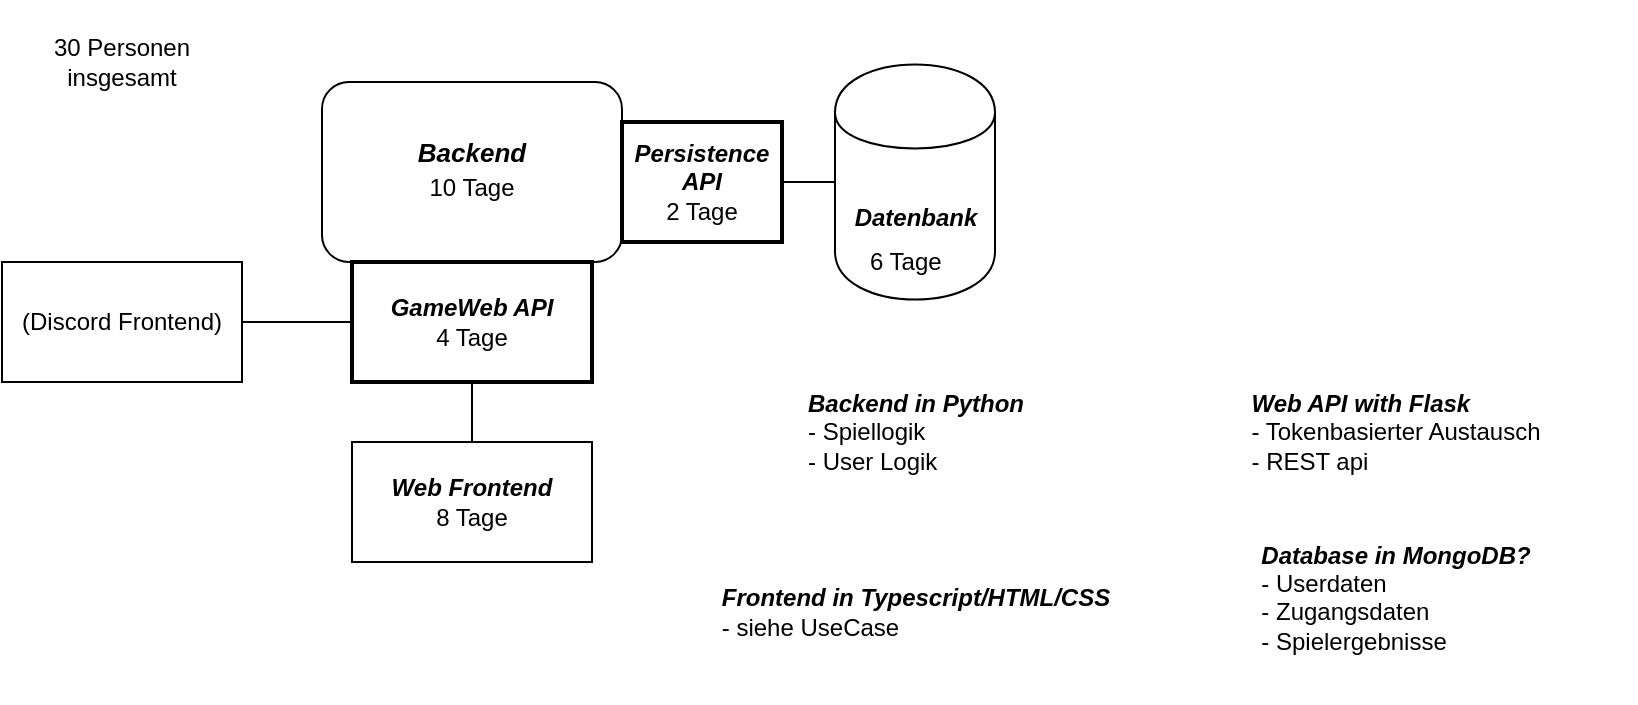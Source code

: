 <mxfile version="13.7.9" type="embed" pages="3"><diagram id="Mz-tpbVuLE1fPB4WvgSF" name="Projekt Aufbau"><mxGraphModel dx="805" dy="497" grid="1" gridSize="10" guides="1" tooltips="1" connect="1" arrows="1" fold="1" page="1" pageScale="1" pageWidth="827" pageHeight="1169" math="0" shadow="0"><root><mxCell id="0"/><mxCell id="1" parent="0"/><mxCell id="eveTwST119jRxMjcaIn--9" style="edgeStyle=orthogonalEdgeStyle;rounded=0;orthogonalLoop=1;jettySize=auto;html=1;exitX=1;exitY=0.5;exitDx=0;exitDy=0;entryX=0;entryY=0.5;entryDx=0;entryDy=0;endArrow=none;endFill=0;" parent="1" source="eveTwST119jRxMjcaIn--1" target="eveTwST119jRxMjcaIn--8" edge="1"><mxGeometry relative="1" as="geometry"/></mxCell><mxCell id="eveTwST119jRxMjcaIn--11" style="edgeStyle=orthogonalEdgeStyle;rounded=0;orthogonalLoop=1;jettySize=auto;html=1;exitX=0.5;exitY=1;exitDx=0;exitDy=0;entryX=0.5;entryY=0;entryDx=0;entryDy=0;endArrow=none;endFill=0;" parent="1" source="eveTwST119jRxMjcaIn--1" target="eveTwST119jRxMjcaIn--6" edge="1"><mxGeometry relative="1" as="geometry"/></mxCell><mxCell id="eveTwST119jRxMjcaIn--1" value="&lt;br&gt;10 Tage" style="rounded=1;whiteSpace=wrap;html=1;" parent="1" vertex="1"><mxGeometry x="290" y="400" width="150" height="90" as="geometry"/></mxCell><mxCell id="eveTwST119jRxMjcaIn--3" value="&lt;font style=&quot;font-size: 13px&quot;&gt;&lt;i&gt;&lt;b&gt;Backend&lt;/b&gt;&lt;/i&gt;&lt;/font&gt;" style="text;html=1;strokeColor=none;fillColor=none;align=center;verticalAlign=middle;whiteSpace=wrap;rounded=0;" parent="1" vertex="1"><mxGeometry x="320" y="425" width="90" height="20" as="geometry"/></mxCell><mxCell id="eveTwST119jRxMjcaIn--4" value="&lt;i&gt;&lt;b&gt;Datenbank&lt;/b&gt;&lt;/i&gt;&lt;br&gt;" style="shape=cylinder;whiteSpace=wrap;html=1;boundedLbl=1;backgroundOutline=1;" parent="1" vertex="1"><mxGeometry x="546.5" y="391.25" width="80" height="117.5" as="geometry"/></mxCell><mxCell id="eveTwST119jRxMjcaIn--15" style="edgeStyle=orthogonalEdgeStyle;rounded=0;orthogonalLoop=1;jettySize=auto;html=1;exitX=0;exitY=0.5;exitDx=0;exitDy=0;entryX=1;entryY=0.5;entryDx=0;entryDy=0;endArrow=none;endFill=0;" parent="1" source="eveTwST119jRxMjcaIn--6" target="eveTwST119jRxMjcaIn--12" edge="1"><mxGeometry relative="1" as="geometry"><mxPoint x="189.647" y="554.588" as="targetPoint"/></mxGeometry></mxCell><mxCell id="eveTwST119jRxMjcaIn--17" style="edgeStyle=orthogonalEdgeStyle;rounded=0;orthogonalLoop=1;jettySize=auto;html=1;exitX=0.5;exitY=1;exitDx=0;exitDy=0;entryX=0.5;entryY=0;entryDx=0;entryDy=0;endArrow=none;endFill=0;" parent="1" source="eveTwST119jRxMjcaIn--6" target="eveTwST119jRxMjcaIn--13" edge="1"><mxGeometry relative="1" as="geometry"/></mxCell><mxCell id="eveTwST119jRxMjcaIn--6" value="&lt;b&gt;&lt;i&gt;GameWeb API&lt;/i&gt;&lt;/b&gt;&lt;br&gt;4 Tage" style="rounded=0;whiteSpace=wrap;html=1;strokeWidth=2;" parent="1" vertex="1"><mxGeometry x="305" y="490" width="120" height="60" as="geometry"/></mxCell><mxCell id="eveTwST119jRxMjcaIn--10" style="edgeStyle=orthogonalEdgeStyle;rounded=0;orthogonalLoop=1;jettySize=auto;html=1;exitX=1;exitY=0.5;exitDx=0;exitDy=0;entryX=0;entryY=0.5;entryDx=0;entryDy=0;endArrow=none;endFill=0;" parent="1" source="eveTwST119jRxMjcaIn--8" target="eveTwST119jRxMjcaIn--4" edge="1"><mxGeometry relative="1" as="geometry"/></mxCell><mxCell id="eveTwST119jRxMjcaIn--8" value="&lt;b&gt;&lt;i&gt;Persistence API&lt;/i&gt;&lt;/b&gt;&lt;br&gt;2 Tage" style="rounded=0;whiteSpace=wrap;html=1;strokeWidth=2;" parent="1" vertex="1"><mxGeometry x="440" y="420" width="80" height="60" as="geometry"/></mxCell><mxCell id="eveTwST119jRxMjcaIn--12" value="(Discord Frontend)" style="rounded=0;whiteSpace=wrap;html=1;" parent="1" vertex="1"><mxGeometry x="130" y="490" width="120" height="60" as="geometry"/></mxCell><mxCell id="eveTwST119jRxMjcaIn--13" value="&lt;b&gt;&lt;i&gt;Web Frontend&lt;br&gt;&lt;/i&gt;&lt;/b&gt;8 Tage" style="rounded=0;whiteSpace=wrap;html=1;" parent="1" vertex="1"><mxGeometry x="305" y="580" width="120" height="60" as="geometry"/></mxCell><mxCell id="eveTwST119jRxMjcaIn--18" value="30 Personen insgesamt" style="rounded=0;whiteSpace=wrap;html=1;strokeWidth=2;strokeColor=#FFFFFF;" parent="1" vertex="1"><mxGeometry x="130" y="360" width="120" height="60" as="geometry"/></mxCell><mxCell id="eveTwST119jRxMjcaIn--19" value="6 Tage&lt;br&gt;" style="text;html=1;resizable=0;points=[];autosize=1;align=left;verticalAlign=top;spacingTop=-4;" parent="1" vertex="1"><mxGeometry x="561.5" y="480" width="50" height="20" as="geometry"/></mxCell><mxCell id="hj5eIEU2LAgetrZz2vU--1" value="&lt;div style=&quot;text-align: left&quot;&gt;&lt;span&gt;&lt;b&gt;&lt;i&gt;Backend in Python&lt;/i&gt;&lt;/b&gt;&lt;/span&gt;&lt;/div&gt;&lt;div style=&quot;text-align: left&quot;&gt;&lt;span&gt;- Spiellogik&lt;/span&gt;&lt;/div&gt;&lt;div style=&quot;text-align: left&quot;&gt;&lt;span&gt;- &lt;/span&gt;&lt;span&gt;User Logik&lt;/span&gt;&lt;/div&gt;" style="rounded=0;whiteSpace=wrap;html=1;strokeColor=#FFFFFF;" vertex="1" parent="1"><mxGeometry x="466.5" y="530" width="240" height="90" as="geometry"/></mxCell><mxCell id="hj5eIEU2LAgetrZz2vU--3" value="&lt;div style=&quot;text-align: left&quot;&gt;&lt;span&gt;&lt;b&gt;&lt;i&gt;Frontend in Typescript/HTML/CSS&lt;/i&gt;&lt;/b&gt;&lt;/span&gt;&lt;/div&gt;&lt;div style=&quot;text-align: left&quot;&gt;- siehe UseCase&lt;/div&gt;" style="rounded=0;whiteSpace=wrap;html=1;strokeColor=#FFFFFF;" vertex="1" parent="1"><mxGeometry x="466.5" y="620" width="240" height="90" as="geometry"/></mxCell><mxCell id="hj5eIEU2LAgetrZz2vU--4" value="&lt;div style=&quot;text-align: left&quot;&gt;&lt;span&gt;&lt;b&gt;&lt;i&gt;Database in MongoDB?&lt;/i&gt;&lt;/b&gt;&lt;/span&gt;&lt;/div&gt;&lt;div style=&quot;text-align: left&quot;&gt;&lt;span&gt;- Userdaten&lt;/span&gt;&lt;/div&gt;&lt;div style=&quot;text-align: left&quot;&gt;&lt;span&gt;- Zugangsdaten&lt;/span&gt;&lt;/div&gt;&lt;div style=&quot;text-align: left&quot;&gt;&lt;span&gt;- Spielergebnisse&lt;/span&gt;&lt;/div&gt;&lt;div style=&quot;text-align: left&quot;&gt;&lt;span&gt;&lt;br&gt;&lt;/span&gt;&lt;/div&gt;" style="rounded=0;whiteSpace=wrap;html=1;strokeColor=#FFFFFF;" vertex="1" parent="1"><mxGeometry x="706.5" y="620" width="240" height="90" as="geometry"/></mxCell><mxCell id="hj5eIEU2LAgetrZz2vU--5" value="&lt;div style=&quot;text-align: left&quot;&gt;&lt;span&gt;&lt;b&gt;&lt;i&gt;Web API with Flask&lt;/i&gt;&lt;/b&gt;&lt;/span&gt;&lt;/div&gt;&lt;div style=&quot;text-align: left&quot;&gt;- Tokenbasierter Austausch&lt;/div&gt;&lt;div style=&quot;text-align: left&quot;&gt;- REST api&lt;/div&gt;" style="rounded=0;whiteSpace=wrap;html=1;strokeColor=#FFFFFF;" vertex="1" parent="1"><mxGeometry x="706.5" y="530" width="240" height="90" as="geometry"/></mxCell></root></mxGraphModel></diagram><diagram id="DsGU7y9vnRXp9Hcj6hWG" name="Use Case"><mxGraphModel dx="805" dy="499" grid="1" gridSize="10" guides="1" tooltips="1" connect="1" arrows="1" fold="1" page="1" pageScale="1" pageWidth="827" pageHeight="1169" math="0" shadow="0"><root><mxCell id="2wAqh8zBqm8X24xqyu5U-0"/><mxCell id="2wAqh8zBqm8X24xqyu5U-1" parent="2wAqh8zBqm8X24xqyu5U-0"/><mxCell id="c4m_T-h51378Y_wtgnFa-25" value="User" style="shape=umlActor;verticalLabelPosition=bottom;verticalAlign=top;html=1;outlineConnect=0;" parent="2wAqh8zBqm8X24xqyu5U-1" vertex="1"><mxGeometry x="90" y="90" width="30" height="60" as="geometry"/></mxCell><mxCell id="c4m_T-h51378Y_wtgnFa-26" value="" style="endArrow=none;html=1;rounded=0;" parent="2wAqh8zBqm8X24xqyu5U-1" edge="1"><mxGeometry width="50" height="50" relative="1" as="geometry"><mxPoint x="160" y="730" as="sourcePoint"/><mxPoint x="160" y="90" as="targetPoint"/></mxGeometry></mxCell><mxCell id="c4m_T-h51378Y_wtgnFa-27" value="" style="endArrow=none;html=1;rounded=0;" parent="2wAqh8zBqm8X24xqyu5U-1" edge="1"><mxGeometry width="50" height="50" relative="1" as="geometry"><mxPoint x="690" y="730" as="sourcePoint"/><mxPoint x="690" y="90" as="targetPoint"/></mxGeometry></mxCell><mxCell id="c4m_T-h51378Y_wtgnFa-28" value="" style="edgeStyle=orthogonalEdgeStyle;rounded=0;orthogonalLoop=1;jettySize=auto;html=1;" parent="2wAqh8zBqm8X24xqyu5U-1" source="c4m_T-h51378Y_wtgnFa-29" target="c4m_T-h51378Y_wtgnFa-32" edge="1"><mxGeometry relative="1" as="geometry"/></mxCell><mxCell id="c4m_T-h51378Y_wtgnFa-29" value="Account erstellen" style="ellipse;whiteSpace=wrap;html=1;" parent="2wAqh8zBqm8X24xqyu5U-1" vertex="1"><mxGeometry x="190" y="110" width="120" height="80" as="geometry"/></mxCell><mxCell id="c4m_T-h51378Y_wtgnFa-30" value="" style="edgeStyle=orthogonalEdgeStyle;rounded=0;orthogonalLoop=1;jettySize=auto;html=1;entryX=0;entryY=0.5;entryDx=0;entryDy=0;exitX=0.5;exitY=0;exitDx=0;exitDy=0;" parent="2wAqh8zBqm8X24xqyu5U-1" source="c4m_T-h51378Y_wtgnFa-31" target="c4m_T-h51378Y_wtgnFa-32" edge="1"><mxGeometry relative="1" as="geometry"><mxPoint x="410" y="240" as="targetPoint"/></mxGeometry></mxCell><mxCell id="c4m_T-h51378Y_wtgnFa-31" value="Login eintippen" style="ellipse;whiteSpace=wrap;html=1;" parent="2wAqh8zBqm8X24xqyu5U-1" vertex="1"><mxGeometry x="260" y="190" width="120" height="80" as="geometry"/></mxCell><mxCell id="W7PotCLS3TrSIl0tCxkn-1" style="edgeStyle=none;rounded=0;orthogonalLoop=1;jettySize=auto;html=1;dashed=1;" edge="1" parent="2wAqh8zBqm8X24xqyu5U-1" source="c4m_T-h51378Y_wtgnFa-32" target="W7PotCLS3TrSIl0tCxkn-0"><mxGeometry relative="1" as="geometry"/></mxCell><mxCell id="c4m_T-h51378Y_wtgnFa-32" value="Anmeldung" style="ellipse;whiteSpace=wrap;html=1;" parent="2wAqh8zBqm8X24xqyu5U-1" vertex="1"><mxGeometry x="400" y="110" width="120" height="80" as="geometry"/></mxCell><mxCell id="c4m_T-h51378Y_wtgnFa-33" value="Spiel starten" style="ellipse;whiteSpace=wrap;html=1;" parent="2wAqh8zBqm8X24xqyu5U-1" vertex="1"><mxGeometry x="540" y="190" width="120" height="80" as="geometry"/></mxCell><mxCell id="c4m_T-h51378Y_wtgnFa-34" value="" style="endArrow=classic;html=1;rounded=0;exitX=1;exitY=0.5;exitDx=0;exitDy=0;entryX=0.5;entryY=0;entryDx=0;entryDy=0;" parent="2wAqh8zBqm8X24xqyu5U-1" source="c4m_T-h51378Y_wtgnFa-32" target="c4m_T-h51378Y_wtgnFa-33" edge="1"><mxGeometry width="50" height="50" relative="1" as="geometry"><mxPoint x="510" y="340" as="sourcePoint"/><mxPoint x="560" y="290" as="targetPoint"/></mxGeometry></mxCell><mxCell id="c4m_T-h51378Y_wtgnFa-35" value="" style="edgeStyle=orthogonalEdgeStyle;rounded=0;orthogonalLoop=1;jettySize=auto;html=1;" parent="2wAqh8zBqm8X24xqyu5U-1" source="c4m_T-h51378Y_wtgnFa-36" target="c4m_T-h51378Y_wtgnFa-37" edge="1"><mxGeometry relative="1" as="geometry"/></mxCell><mxCell id="c4m_T-h51378Y_wtgnFa-36" value="spielen" style="ellipse;whiteSpace=wrap;html=1;" parent="2wAqh8zBqm8X24xqyu5U-1" vertex="1"><mxGeometry x="540" y="300" width="120" height="80" as="geometry"/></mxCell><mxCell id="c4m_T-h51378Y_wtgnFa-37" value="Spiel aufgeben" style="ellipse;whiteSpace=wrap;html=1;" parent="2wAqh8zBqm8X24xqyu5U-1" vertex="1"><mxGeometry x="540" y="420" width="120" height="80" as="geometry"/></mxCell><mxCell id="c4m_T-h51378Y_wtgnFa-38" value="Spiel zuende spielen" style="ellipse;whiteSpace=wrap;html=1;" parent="2wAqh8zBqm8X24xqyu5U-1" vertex="1"><mxGeometry x="400" y="420" width="120" height="80" as="geometry"/></mxCell><mxCell id="c4m_T-h51378Y_wtgnFa-39" value="" style="endArrow=classic;html=1;rounded=0;exitX=0.5;exitY=1;exitDx=0;exitDy=0;entryX=0.5;entryY=0;entryDx=0;entryDy=0;" parent="2wAqh8zBqm8X24xqyu5U-1" source="c4m_T-h51378Y_wtgnFa-36" target="c4m_T-h51378Y_wtgnFa-38" edge="1"><mxGeometry width="50" height="50" relative="1" as="geometry"><mxPoint x="700" y="540" as="sourcePoint"/><mxPoint x="750" y="490" as="targetPoint"/></mxGeometry></mxCell><mxCell id="c4m_T-h51378Y_wtgnFa-40" value="" style="endArrow=classic;html=1;rounded=0;entryX=0;entryY=0.5;entryDx=0;entryDy=0;" parent="2wAqh8zBqm8X24xqyu5U-1" target="c4m_T-h51378Y_wtgnFa-33" edge="1"><mxGeometry width="50" height="50" relative="1" as="geometry"><mxPoint x="330" y="530" as="sourcePoint"/><mxPoint x="600" y="490" as="targetPoint"/><Array as="points"><mxPoint x="330" y="450"/><mxPoint x="330" y="330"/><mxPoint x="490" y="330"/><mxPoint x="490" y="230"/></Array></mxGeometry></mxCell><mxCell id="c4m_T-h51378Y_wtgnFa-41" value="" style="endArrow=none;html=1;rounded=0;" parent="2wAqh8zBqm8X24xqyu5U-1" edge="1"><mxGeometry width="50" height="50" relative="1" as="geometry"><mxPoint x="330" y="450" as="sourcePoint"/><mxPoint x="600" y="500" as="targetPoint"/><Array as="points"><mxPoint x="330" y="530"/><mxPoint x="600" y="530"/></Array></mxGeometry></mxCell><mxCell id="c4m_T-h51378Y_wtgnFa-42" value="abmelden" style="ellipse;whiteSpace=wrap;html=1;" parent="2wAqh8zBqm8X24xqyu5U-1" vertex="1"><mxGeometry x="460" y="560" width="120" height="80" as="geometry"/></mxCell><mxCell id="c4m_T-h51378Y_wtgnFa-43" value="" style="endArrow=classic;html=1;rounded=0;exitX=0.5;exitY=1;exitDx=0;exitDy=0;entryX=0.5;entryY=0;entryDx=0;entryDy=0;" parent="2wAqh8zBqm8X24xqyu5U-1" source="c4m_T-h51378Y_wtgnFa-38" target="c4m_T-h51378Y_wtgnFa-42" edge="1"><mxGeometry width="50" height="50" relative="1" as="geometry"><mxPoint x="550" y="340" as="sourcePoint"/><mxPoint x="600" y="290" as="targetPoint"/><Array as="points"><mxPoint x="460" y="530"/><mxPoint x="520" y="530"/></Array></mxGeometry></mxCell><mxCell id="c4m_T-h51378Y_wtgnFa-44" value="" style="endArrow=classic;html=1;rounded=0;exitX=0.5;exitY=1;exitDx=0;exitDy=0;entryX=0.5;entryY=0;entryDx=0;entryDy=0;" parent="2wAqh8zBqm8X24xqyu5U-1" target="c4m_T-h51378Y_wtgnFa-42" edge="1"><mxGeometry width="50" height="50" relative="1" as="geometry"><mxPoint x="600" y="500" as="sourcePoint"/><mxPoint x="660" y="570" as="targetPoint"/><Array as="points"><mxPoint x="600" y="530"/><mxPoint x="520" y="530"/></Array></mxGeometry></mxCell><mxCell id="c4m_T-h51378Y_wtgnFa-45" value="" style="endArrow=none;html=1;rounded=0;" parent="2wAqh8zBqm8X24xqyu5U-1" edge="1"><mxGeometry width="50" height="50" relative="1" as="geometry"><mxPoint x="170" y="20" as="sourcePoint"/><mxPoint x="690" y="20" as="targetPoint"/><Array as="points"><mxPoint x="420" y="20"/></Array></mxGeometry></mxCell><mxCell id="c4m_T-h51378Y_wtgnFa-46" value="" style="endArrow=none;html=1;rounded=0;" parent="2wAqh8zBqm8X24xqyu5U-1" edge="1"><mxGeometry width="50" height="50" relative="1" as="geometry"><mxPoint x="160" y="730" as="sourcePoint"/><mxPoint x="690" y="730" as="targetPoint"/></mxGeometry></mxCell><mxCell id="c4m_T-h51378Y_wtgnFa-47" value="" style="endArrow=classic;html=1;rounded=0;exitX=0.5;exitY=1;exitDx=0;exitDy=0;entryX=0.5;entryY=0;entryDx=0;entryDy=0;" parent="2wAqh8zBqm8X24xqyu5U-1" source="c4m_T-h51378Y_wtgnFa-33" target="c4m_T-h51378Y_wtgnFa-36" edge="1"><mxGeometry width="50" height="50" relative="1" as="geometry"><mxPoint x="550" y="340" as="sourcePoint"/><mxPoint x="600" y="290" as="targetPoint"/></mxGeometry></mxCell><mxCell id="c4m_T-h51378Y_wtgnFa-48" value="" style="endArrow=classic;html=1;rounded=0;entryX=0;entryY=0.5;entryDx=0;entryDy=0;" parent="2wAqh8zBqm8X24xqyu5U-1" target="c4m_T-h51378Y_wtgnFa-42" edge="1"><mxGeometry width="50" height="50" relative="1" as="geometry"><mxPoint x="250" y="290" as="sourcePoint"/><mxPoint x="600" y="290" as="targetPoint"/><Array as="points"><mxPoint x="250" y="600"/></Array></mxGeometry></mxCell><mxCell id="c4m_T-h51378Y_wtgnFa-49" value="" style="endArrow=none;html=1;rounded=0;exitX=0.5;exitY=1;exitDx=0;exitDy=0;" parent="2wAqh8zBqm8X24xqyu5U-1" source="c4m_T-h51378Y_wtgnFa-32" edge="1"><mxGeometry width="50" height="50" relative="1" as="geometry"><mxPoint x="550" y="340" as="sourcePoint"/><mxPoint x="250" y="290" as="targetPoint"/><Array as="points"><mxPoint x="460" y="290"/></Array></mxGeometry></mxCell><mxCell id="W7PotCLS3TrSIl0tCxkn-0" value="kann Ergebnisse einsehen" style="ellipse;whiteSpace=wrap;html=1;" vertex="1" parent="2wAqh8zBqm8X24xqyu5U-1"><mxGeometry x="590" y="30" width="120" height="80" as="geometry"/></mxCell><mxCell id="W7PotCLS3TrSIl0tCxkn-2" value="&amp;lt;&amp;lt;includes&amp;gt;&amp;gt;" style="text;html=1;align=center;verticalAlign=middle;resizable=0;points=[];autosize=1;" vertex="1" parent="2wAqh8zBqm8X24xqyu5U-1"><mxGeometry x="500" y="90" width="90" height="20" as="geometry"/></mxCell></root></mxGraphModel></diagram><diagram id="V7BbpruRScBJ53ouMjSl" name="Use Case Krass"><mxGraphModel dx="947" dy="1685" grid="1" gridSize="10" guides="1" tooltips="1" connect="1" arrows="1" fold="1" page="1" pageScale="1" pageWidth="850" pageHeight="1100" math="0" shadow="0"><root><mxCell id="uWqlE4B28N22d3HYyaB--0"/><mxCell id="uWqlE4B28N22d3HYyaB--1" parent="uWqlE4B28N22d3HYyaB--0"/><mxCell id="950WaDM0J3CiltBc7QUg-0" value="User" style="shape=umlActor;verticalLabelPosition=bottom;verticalAlign=top;html=1;outlineConnect=0;" vertex="1" parent="uWqlE4B28N22d3HYyaB--1"><mxGeometry x="300" y="180" width="30" height="60" as="geometry"/></mxCell><mxCell id="950WaDM0J3CiltBc7QUg-1" value="" style="endArrow=none;html=1;rounded=0;" edge="1" parent="uWqlE4B28N22d3HYyaB--1"><mxGeometry width="50" height="50" relative="1" as="geometry"><mxPoint x="370" y="820" as="sourcePoint"/><mxPoint x="370" y="180" as="targetPoint"/></mxGeometry></mxCell><mxCell id="1iFf7YRKccMD_yizmdtM-2" style="edgeStyle=none;rounded=0;orthogonalLoop=1;jettySize=auto;html=1;entryX=0;entryY=0.5;entryDx=0;entryDy=0;" edge="1" parent="uWqlE4B28N22d3HYyaB--1" target="XrXgIstzsyNV_GnbBVXM-0"><mxGeometry relative="1" as="geometry"><mxPoint x="510" y="240" as="sourcePoint"/></mxGeometry></mxCell><mxCell id="950WaDM0J3CiltBc7QUg-4" value="Account erstellen" style="ellipse;whiteSpace=wrap;html=1;strokeColor=#00FF00;" vertex="1" parent="uWqlE4B28N22d3HYyaB--1"><mxGeometry x="400" y="200" width="120" height="80" as="geometry"/></mxCell><mxCell id="950WaDM0J3CiltBc7QUg-25" style="rounded=0;orthogonalLoop=1;jettySize=auto;html=1;" edge="1" parent="uWqlE4B28N22d3HYyaB--1" target="950WaDM0J3CiltBc7QUg-6"><mxGeometry relative="1" as="geometry"><mxPoint x="360" y="300" as="targetPoint"/><mxPoint x="340" y="260" as="sourcePoint"/></mxGeometry></mxCell><mxCell id="XrXgIstzsyNV_GnbBVXM-2" style="edgeStyle=none;rounded=0;orthogonalLoop=1;jettySize=auto;html=1;" edge="1" parent="uWqlE4B28N22d3HYyaB--1" source="950WaDM0J3CiltBc7QUg-6" target="XrXgIstzsyNV_GnbBVXM-0"><mxGeometry relative="1" as="geometry"/></mxCell><mxCell id="950WaDM0J3CiltBc7QUg-6" value="Login eintippen" style="ellipse;whiteSpace=wrap;html=1;strokeColor=#00FF00;" vertex="1" parent="uWqlE4B28N22d3HYyaB--1"><mxGeometry x="400" y="330" width="120" height="80" as="geometry"/></mxCell><mxCell id="950WaDM0J3CiltBc7QUg-21" value="" style="endArrow=none;html=1;rounded=0;" edge="1" parent="uWqlE4B28N22d3HYyaB--1"><mxGeometry width="50" height="50" relative="1" as="geometry"><mxPoint x="370" y="820" as="sourcePoint"/><mxPoint x="900" y="820" as="targetPoint"/></mxGeometry></mxCell><mxCell id="950WaDM0J3CiltBc7QUg-26" style="rounded=0;orthogonalLoop=1;jettySize=auto;html=1;" edge="1" parent="uWqlE4B28N22d3HYyaB--1" target="950WaDM0J3CiltBc7QUg-4"><mxGeometry relative="1" as="geometry"><mxPoint x="434.71" y="347.651" as="targetPoint"/><mxPoint x="340" y="220" as="sourcePoint"/></mxGeometry></mxCell><mxCell id="f7Cmqxm9y2sCgUMezaw_-5" style="edgeStyle=none;rounded=0;orthogonalLoop=1;jettySize=auto;html=1;" edge="1" parent="uWqlE4B28N22d3HYyaB--1" source="XrXgIstzsyNV_GnbBVXM-0" target="f7Cmqxm9y2sCgUMezaw_-4"><mxGeometry relative="1" as="geometry"/></mxCell><mxCell id="f7Cmqxm9y2sCgUMezaw_-8" style="edgeStyle=none;rounded=0;orthogonalLoop=1;jettySize=auto;html=1;" edge="1" parent="uWqlE4B28N22d3HYyaB--1" source="XrXgIstzsyNV_GnbBVXM-0" target="f7Cmqxm9y2sCgUMezaw_-7"><mxGeometry relative="1" as="geometry"/></mxCell><mxCell id="1iFf7YRKccMD_yizmdtM-4" style="edgeStyle=none;rounded=0;orthogonalLoop=1;jettySize=auto;html=1;" edge="1" parent="uWqlE4B28N22d3HYyaB--1" source="XrXgIstzsyNV_GnbBVXM-0" target="1iFf7YRKccMD_yizmdtM-0"><mxGeometry relative="1" as="geometry"><mxPoint x="660" y="270" as="sourcePoint"/></mxGeometry></mxCell><mxCell id="ofcySZMgIAq1kejSAl98-1" style="edgeStyle=none;rounded=0;orthogonalLoop=1;jettySize=auto;html=1;" edge="1" parent="uWqlE4B28N22d3HYyaB--1" source="XrXgIstzsyNV_GnbBVXM-0" target="ofcySZMgIAq1kejSAl98-0"><mxGeometry relative="1" as="geometry"/></mxCell><mxCell id="XrXgIstzsyNV_GnbBVXM-0" value="Hauptseite &lt;br&gt;navigieren" style="ellipse;whiteSpace=wrap;html=1;strokeColor=#00FF00;" vertex="1" parent="uWqlE4B28N22d3HYyaB--1"><mxGeometry x="600" y="200" width="120" height="80" as="geometry"/></mxCell><mxCell id="f7Cmqxm9y2sCgUMezaw_-11" style="edgeStyle=none;rounded=0;orthogonalLoop=1;jettySize=auto;html=1;" edge="1" parent="uWqlE4B28N22d3HYyaB--1" source="bNsUhSP-YNLJHRWiBHJs-0" target="f7Cmqxm9y2sCgUMezaw_-6"><mxGeometry relative="1" as="geometry"/></mxCell><mxCell id="bNsUhSP-YNLJHRWiBHJs-0" value="Random Gegnersuche" style="ellipse;whiteSpace=wrap;html=1;strokeColor=#00FF00;" vertex="1" parent="uWqlE4B28N22d3HYyaB--1"><mxGeometry x="730" y="10" width="120" height="80" as="geometry"/></mxCell><mxCell id="f7Cmqxm9y2sCgUMezaw_-0" style="edgeStyle=none;rounded=0;orthogonalLoop=1;jettySize=auto;html=1;dashed=1;" edge="1" parent="uWqlE4B28N22d3HYyaB--1" target="f7Cmqxm9y2sCgUMezaw_-2" source="f7Cmqxm9y2sCgUMezaw_-3"><mxGeometry relative="1" as="geometry"><mxPoint x="720.859" y="228.778" as="sourcePoint"/></mxGeometry></mxCell><mxCell id="f7Cmqxm9y2sCgUMezaw_-1" value="" style="endArrow=classic;html=1;rounded=0;" edge="1" parent="uWqlE4B28N22d3HYyaB--1" source="XrXgIstzsyNV_GnbBVXM-0" target="bNsUhSP-YNLJHRWiBHJs-0"><mxGeometry width="50" height="50" relative="1" as="geometry"><mxPoint x="730" y="250" as="sourcePoint"/><mxPoint x="810" y="290" as="targetPoint"/></mxGeometry></mxCell><mxCell id="f7Cmqxm9y2sCgUMezaw_-2" value="kann Ergebnisse einsehen" style="ellipse;whiteSpace=wrap;html=1;strokeColor=#00FF00;" vertex="1" parent="uWqlE4B28N22d3HYyaB--1"><mxGeometry x="430" y="60" width="120" height="80" as="geometry"/></mxCell><mxCell id="f7Cmqxm9y2sCgUMezaw_-10" style="edgeStyle=none;rounded=0;orthogonalLoop=1;jettySize=auto;html=1;" edge="1" parent="uWqlE4B28N22d3HYyaB--1" source="f7Cmqxm9y2sCgUMezaw_-4" target="f7Cmqxm9y2sCgUMezaw_-6"><mxGeometry relative="1" as="geometry"/></mxCell><mxCell id="f7Cmqxm9y2sCgUMezaw_-4" value="manuelle Gegnersuche" style="ellipse;whiteSpace=wrap;html=1;" vertex="1" parent="uWqlE4B28N22d3HYyaB--1"><mxGeometry x="820" y="80" width="120" height="80" as="geometry"/></mxCell><mxCell id="f7Cmqxm9y2sCgUMezaw_-14" style="edgeStyle=none;rounded=0;orthogonalLoop=1;jettySize=auto;html=1;" edge="1" parent="uWqlE4B28N22d3HYyaB--1" source="f7Cmqxm9y2sCgUMezaw_-6" target="f7Cmqxm9y2sCgUMezaw_-13"><mxGeometry relative="1" as="geometry"/></mxCell><mxCell id="f7Cmqxm9y2sCgUMezaw_-15" style="edgeStyle=none;rounded=0;orthogonalLoop=1;jettySize=auto;html=1;" edge="1" parent="uWqlE4B28N22d3HYyaB--1" source="f7Cmqxm9y2sCgUMezaw_-6" target="f7Cmqxm9y2sCgUMezaw_-12"><mxGeometry relative="1" as="geometry"/></mxCell><mxCell id="f7Cmqxm9y2sCgUMezaw_-6" value="Spielen" style="ellipse;whiteSpace=wrap;html=1;strokeColor=#00FF00;" vertex="1" parent="uWqlE4B28N22d3HYyaB--1"><mxGeometry x="1020" y="20" width="120" height="80" as="geometry"/></mxCell><mxCell id="f7Cmqxm9y2sCgUMezaw_-9" style="edgeStyle=none;rounded=0;orthogonalLoop=1;jettySize=auto;html=1;" edge="1" parent="uWqlE4B28N22d3HYyaB--1" source="f7Cmqxm9y2sCgUMezaw_-7" target="f7Cmqxm9y2sCgUMezaw_-6"><mxGeometry relative="1" as="geometry"/></mxCell><mxCell id="f7Cmqxm9y2sCgUMezaw_-7" value="Herausforderung annehmen" style="ellipse;whiteSpace=wrap;html=1;" vertex="1" parent="uWqlE4B28N22d3HYyaB--1"><mxGeometry x="880" y="160" width="120" height="80" as="geometry"/></mxCell><mxCell id="1iFf7YRKccMD_yizmdtM-1" style="edgeStyle=none;rounded=0;orthogonalLoop=1;jettySize=auto;html=1;" edge="1" parent="uWqlE4B28N22d3HYyaB--1" source="f7Cmqxm9y2sCgUMezaw_-12" target="XrXgIstzsyNV_GnbBVXM-0"><mxGeometry relative="1" as="geometry"/></mxCell><mxCell id="f7Cmqxm9y2sCgUMezaw_-12" value="Spiel abbrechen" style="ellipse;whiteSpace=wrap;html=1;strokeColor=#00FF00;" vertex="1" parent="uWqlE4B28N22d3HYyaB--1"><mxGeometry x="570" y="-70" width="120" height="80" as="geometry"/></mxCell><mxCell id="1iFf7YRKccMD_yizmdtM-3" style="edgeStyle=none;rounded=0;orthogonalLoop=1;jettySize=auto;html=1;" edge="1" parent="uWqlE4B28N22d3HYyaB--1" source="f7Cmqxm9y2sCgUMezaw_-13" target="XrXgIstzsyNV_GnbBVXM-0"><mxGeometry relative="1" as="geometry"/></mxCell><mxCell id="f7Cmqxm9y2sCgUMezaw_-13" value="Spiel ausspielen" style="ellipse;whiteSpace=wrap;html=1;strokeColor=#00FF00;" vertex="1" parent="uWqlE4B28N22d3HYyaB--1"><mxGeometry x="920" y="300" width="120" height="80" as="geometry"/></mxCell><mxCell id="1iFf7YRKccMD_yizmdtM-0" value="Abmelden" style="ellipse;whiteSpace=wrap;html=1;strokeColor=#00FF00;" vertex="1" parent="uWqlE4B28N22d3HYyaB--1"><mxGeometry x="400" y="460" width="120" height="80" as="geometry"/></mxCell><mxCell id="ofcySZMgIAq1kejSAl98-0" value="Verlauf einsehen" style="ellipse;whiteSpace=wrap;html=1;" vertex="1" parent="uWqlE4B28N22d3HYyaB--1"><mxGeometry x="560" y="410" width="120" height="80" as="geometry"/></mxCell><mxCell id="f7Cmqxm9y2sCgUMezaw_-3" value="&amp;lt;&amp;lt;includes&amp;gt;&amp;gt;" style="text;html=1;align=center;verticalAlign=middle;resizable=0;points=[];autosize=1;" vertex="1" parent="uWqlE4B28N22d3HYyaB--1"><mxGeometry x="530" y="160" width="90" height="20" as="geometry"/></mxCell><mxCell id="ofcySZMgIAq1kejSAl98-2" style="edgeStyle=none;rounded=0;orthogonalLoop=1;jettySize=auto;html=1;dashed=1;" edge="1" parent="uWqlE4B28N22d3HYyaB--1" source="XrXgIstzsyNV_GnbBVXM-0" target="f7Cmqxm9y2sCgUMezaw_-3"><mxGeometry relative="1" as="geometry"><mxPoint x="622.19" y="208.942" as="sourcePoint"/><mxPoint x="527.673" y="131.132" as="targetPoint"/></mxGeometry></mxCell></root></mxGraphModel></diagram></mxfile>